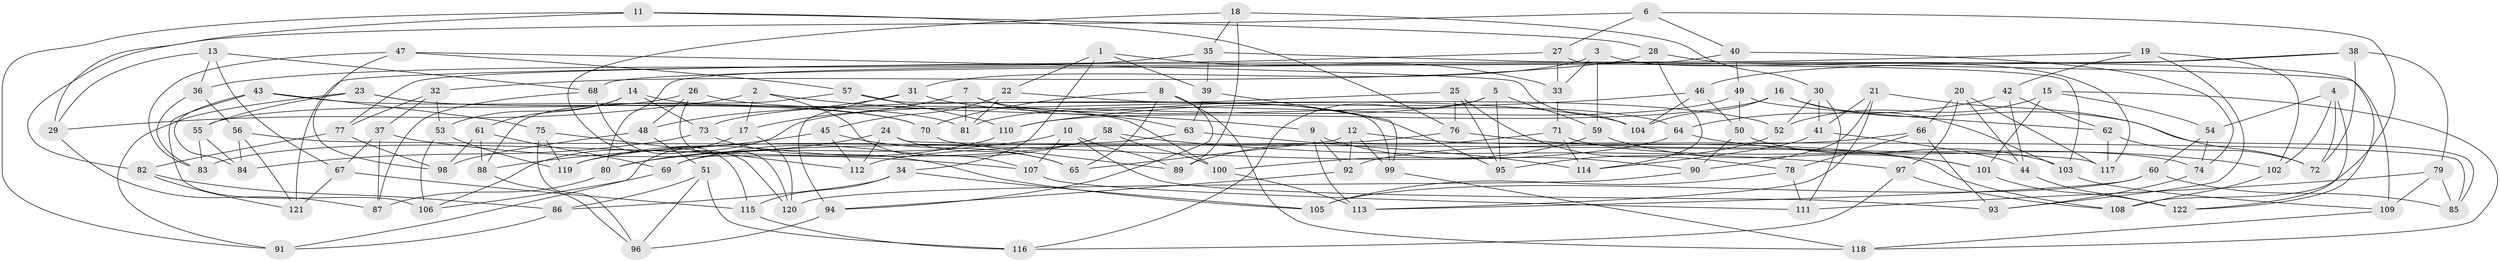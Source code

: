 // coarse degree distribution, {10: 0.04918032786885246, 8: 0.08196721311475409, 4: 0.45901639344262296, 12: 0.04918032786885246, 6: 0.26229508196721313, 5: 0.03278688524590164, 9: 0.04918032786885246, 7: 0.01639344262295082}
// Generated by graph-tools (version 1.1) at 2025/20/03/04/25 18:20:44]
// undirected, 122 vertices, 244 edges
graph export_dot {
graph [start="1"]
  node [color=gray90,style=filled];
  1;
  2;
  3;
  4;
  5;
  6;
  7;
  8;
  9;
  10;
  11;
  12;
  13;
  14;
  15;
  16;
  17;
  18;
  19;
  20;
  21;
  22;
  23;
  24;
  25;
  26;
  27;
  28;
  29;
  30;
  31;
  32;
  33;
  34;
  35;
  36;
  37;
  38;
  39;
  40;
  41;
  42;
  43;
  44;
  45;
  46;
  47;
  48;
  49;
  50;
  51;
  52;
  53;
  54;
  55;
  56;
  57;
  58;
  59;
  60;
  61;
  62;
  63;
  64;
  65;
  66;
  67;
  68;
  69;
  70;
  71;
  72;
  73;
  74;
  75;
  76;
  77;
  78;
  79;
  80;
  81;
  82;
  83;
  84;
  85;
  86;
  87;
  88;
  89;
  90;
  91;
  92;
  93;
  94;
  95;
  96;
  97;
  98;
  99;
  100;
  101;
  102;
  103;
  104;
  105;
  106;
  107;
  108;
  109;
  110;
  111;
  112;
  113;
  114;
  115;
  116;
  117;
  118;
  119;
  120;
  121;
  122;
  1 -- 33;
  1 -- 39;
  1 -- 22;
  1 -- 34;
  2 -- 107;
  2 -- 9;
  2 -- 17;
  2 -- 29;
  3 -- 117;
  3 -- 59;
  3 -- 31;
  3 -- 33;
  4 -- 72;
  4 -- 102;
  4 -- 54;
  4 -- 122;
  5 -- 116;
  5 -- 59;
  5 -- 106;
  5 -- 95;
  6 -- 82;
  6 -- 40;
  6 -- 27;
  6 -- 108;
  7 -- 63;
  7 -- 81;
  7 -- 64;
  7 -- 17;
  8 -- 94;
  8 -- 65;
  8 -- 70;
  8 -- 118;
  9 -- 92;
  9 -- 113;
  9 -- 90;
  10 -- 89;
  10 -- 80;
  10 -- 93;
  10 -- 107;
  11 -- 91;
  11 -- 76;
  11 -- 28;
  11 -- 29;
  12 -- 108;
  12 -- 65;
  12 -- 92;
  12 -- 99;
  13 -- 68;
  13 -- 67;
  13 -- 36;
  13 -- 29;
  14 -- 61;
  14 -- 73;
  14 -- 100;
  14 -- 53;
  15 -- 118;
  15 -- 101;
  15 -- 54;
  15 -- 52;
  16 -- 103;
  16 -- 104;
  16 -- 85;
  16 -- 110;
  17 -- 120;
  17 -- 91;
  18 -- 35;
  18 -- 30;
  18 -- 115;
  18 -- 89;
  19 -- 102;
  19 -- 93;
  19 -- 77;
  19 -- 42;
  20 -- 117;
  20 -- 44;
  20 -- 66;
  20 -- 97;
  21 -- 72;
  21 -- 113;
  21 -- 90;
  21 -- 41;
  22 -- 81;
  22 -- 52;
  22 -- 45;
  23 -- 55;
  23 -- 70;
  23 -- 81;
  23 -- 91;
  24 -- 85;
  24 -- 80;
  24 -- 112;
  24 -- 65;
  25 -- 78;
  25 -- 95;
  25 -- 73;
  25 -- 76;
  26 -- 120;
  26 -- 48;
  26 -- 104;
  26 -- 55;
  27 -- 121;
  27 -- 33;
  27 -- 103;
  28 -- 122;
  28 -- 114;
  28 -- 32;
  29 -- 87;
  30 -- 111;
  30 -- 41;
  30 -- 52;
  31 -- 94;
  31 -- 95;
  31 -- 48;
  32 -- 53;
  32 -- 37;
  32 -- 77;
  33 -- 71;
  34 -- 105;
  34 -- 115;
  34 -- 86;
  35 -- 36;
  35 -- 39;
  35 -- 109;
  36 -- 56;
  36 -- 83;
  37 -- 107;
  37 -- 67;
  37 -- 87;
  38 -- 46;
  38 -- 79;
  38 -- 72;
  38 -- 68;
  39 -- 99;
  39 -- 63;
  40 -- 74;
  40 -- 80;
  40 -- 49;
  41 -- 114;
  41 -- 44;
  42 -- 62;
  42 -- 44;
  42 -- 64;
  43 -- 75;
  43 -- 84;
  43 -- 106;
  43 -- 70;
  44 -- 122;
  45 -- 112;
  45 -- 88;
  45 -- 65;
  46 -- 104;
  46 -- 110;
  46 -- 50;
  47 -- 98;
  47 -- 104;
  47 -- 83;
  47 -- 57;
  48 -- 51;
  48 -- 98;
  49 -- 81;
  49 -- 50;
  49 -- 62;
  50 -- 103;
  50 -- 90;
  51 -- 116;
  51 -- 96;
  51 -- 86;
  52 -- 95;
  53 -- 106;
  53 -- 119;
  54 -- 60;
  54 -- 74;
  55 -- 83;
  55 -- 84;
  56 -- 84;
  56 -- 121;
  56 -- 117;
  57 -- 110;
  57 -- 88;
  57 -- 99;
  58 -- 83;
  58 -- 100;
  58 -- 97;
  58 -- 69;
  59 -- 101;
  59 -- 100;
  60 -- 105;
  60 -- 85;
  60 -- 113;
  61 -- 98;
  61 -- 69;
  61 -- 88;
  62 -- 117;
  62 -- 72;
  63 -- 114;
  63 -- 69;
  64 -- 102;
  64 -- 119;
  66 -- 92;
  66 -- 78;
  66 -- 93;
  67 -- 115;
  67 -- 121;
  68 -- 120;
  68 -- 87;
  69 -- 106;
  70 -- 89;
  71 -- 114;
  71 -- 74;
  71 -- 89;
  73 -- 105;
  73 -- 84;
  74 -- 93;
  75 -- 119;
  75 -- 96;
  75 -- 112;
  76 -- 101;
  76 -- 112;
  77 -- 98;
  77 -- 82;
  78 -- 111;
  78 -- 105;
  79 -- 111;
  79 -- 85;
  79 -- 109;
  80 -- 87;
  82 -- 86;
  82 -- 121;
  86 -- 91;
  88 -- 96;
  90 -- 120;
  92 -- 94;
  94 -- 96;
  97 -- 116;
  97 -- 108;
  99 -- 118;
  100 -- 113;
  101 -- 122;
  102 -- 108;
  103 -- 109;
  107 -- 111;
  109 -- 118;
  110 -- 119;
  115 -- 116;
}
